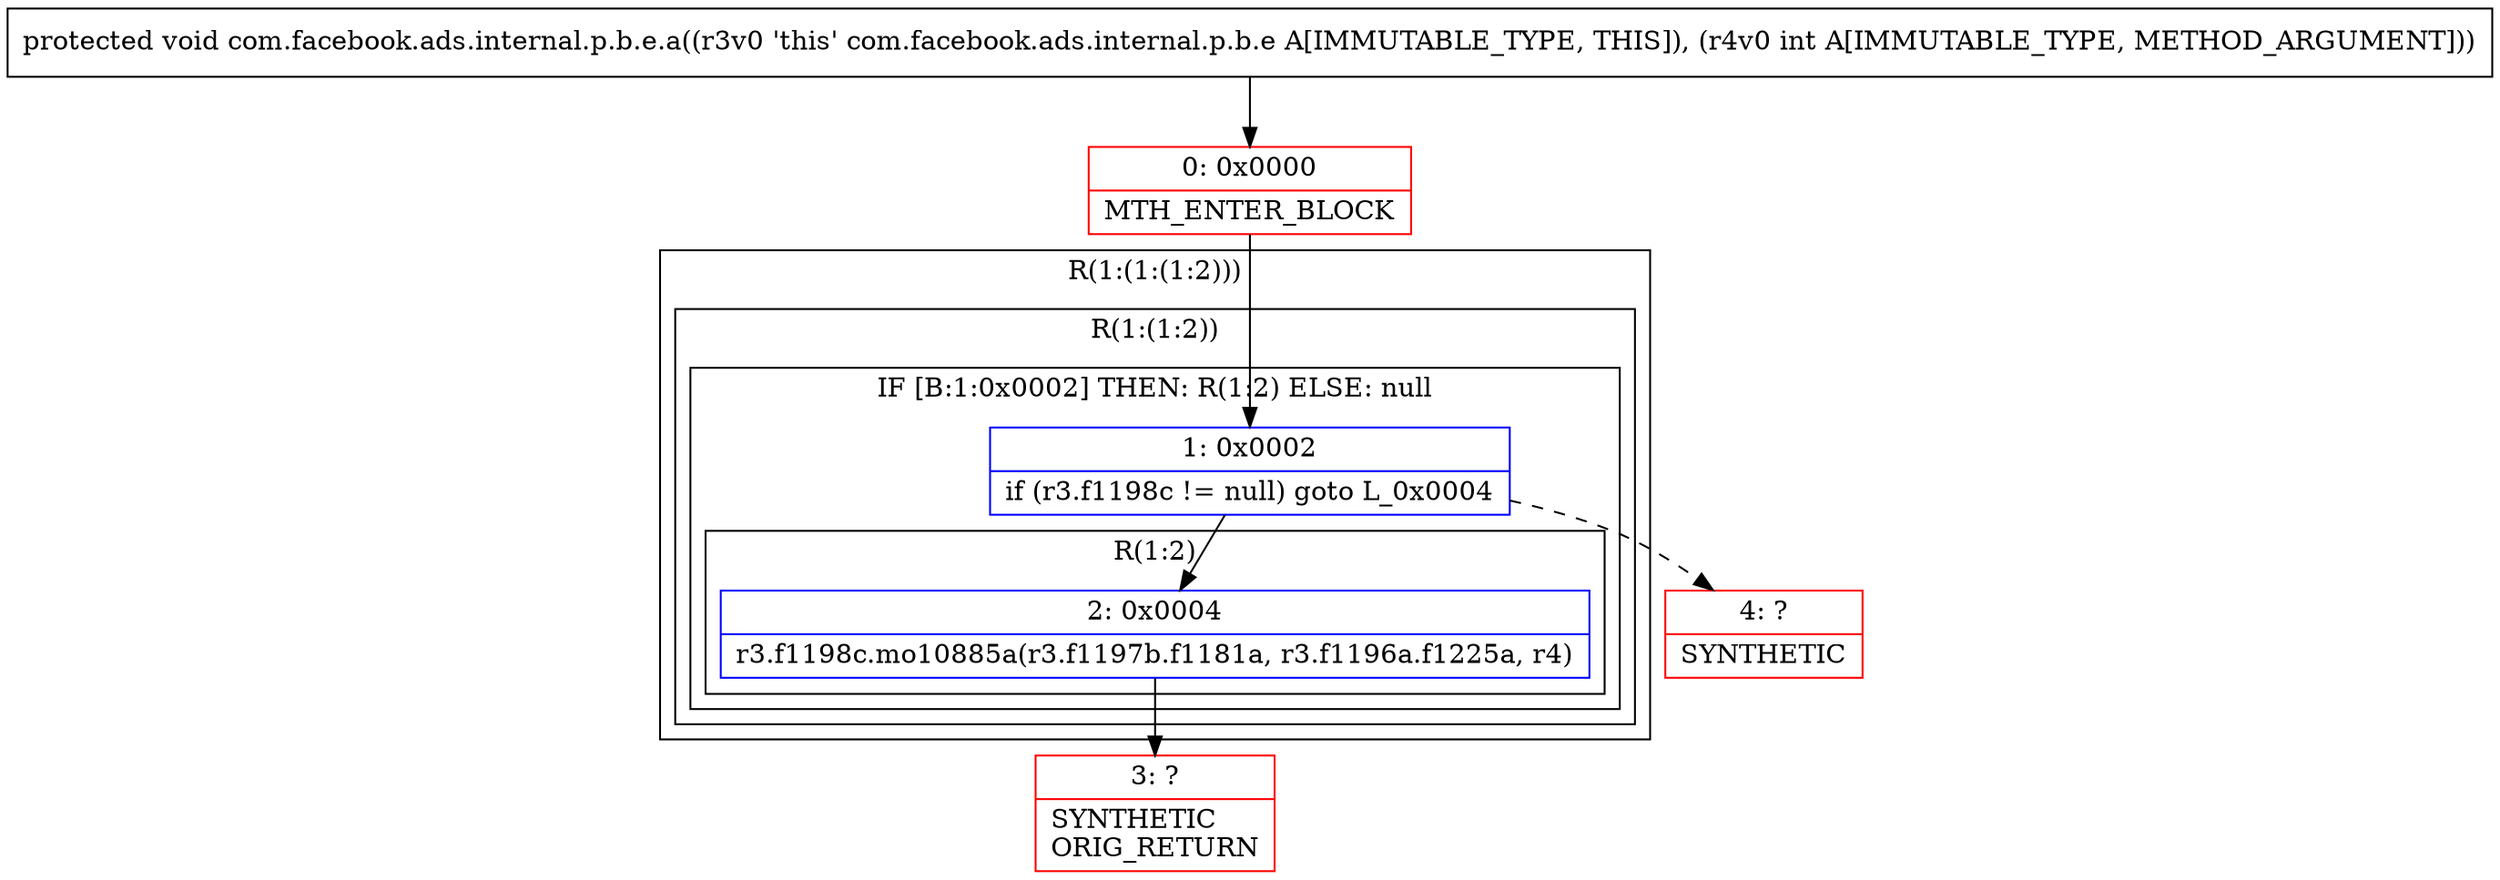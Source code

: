 digraph "CFG forcom.facebook.ads.internal.p.b.e.a(I)V" {
subgraph cluster_Region_1611168289 {
label = "R(1:(1:(1:2)))";
node [shape=record,color=blue];
subgraph cluster_Region_505424748 {
label = "R(1:(1:2))";
node [shape=record,color=blue];
subgraph cluster_IfRegion_1243713770 {
label = "IF [B:1:0x0002] THEN: R(1:2) ELSE: null";
node [shape=record,color=blue];
Node_1 [shape=record,label="{1\:\ 0x0002|if (r3.f1198c != null) goto L_0x0004\l}"];
subgraph cluster_Region_1806340005 {
label = "R(1:2)";
node [shape=record,color=blue];
Node_2 [shape=record,label="{2\:\ 0x0004|r3.f1198c.mo10885a(r3.f1197b.f1181a, r3.f1196a.f1225a, r4)\l}"];
}
}
}
}
Node_0 [shape=record,color=red,label="{0\:\ 0x0000|MTH_ENTER_BLOCK\l}"];
Node_3 [shape=record,color=red,label="{3\:\ ?|SYNTHETIC\lORIG_RETURN\l}"];
Node_4 [shape=record,color=red,label="{4\:\ ?|SYNTHETIC\l}"];
MethodNode[shape=record,label="{protected void com.facebook.ads.internal.p.b.e.a((r3v0 'this' com.facebook.ads.internal.p.b.e A[IMMUTABLE_TYPE, THIS]), (r4v0 int A[IMMUTABLE_TYPE, METHOD_ARGUMENT])) }"];
MethodNode -> Node_0;
Node_1 -> Node_2;
Node_1 -> Node_4[style=dashed];
Node_2 -> Node_3;
Node_0 -> Node_1;
}

